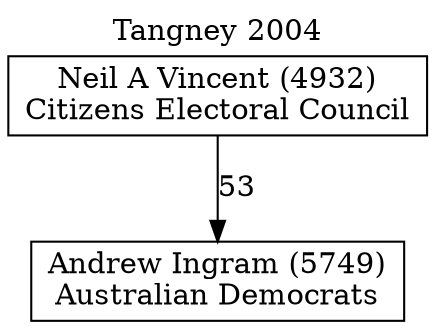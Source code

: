 // House preference flow
digraph "Andrew Ingram (5749)_Tangney_2004" {
	graph [label="Tangney 2004" labelloc=t mclimit=10]
	node [shape=box]
	"Andrew Ingram (5749)" [label="Andrew Ingram (5749)
Australian Democrats"]
	"Neil A Vincent (4932)" [label="Neil A Vincent (4932)
Citizens Electoral Council"]
	"Neil A Vincent (4932)" -> "Andrew Ingram (5749)" [label=53]
}
